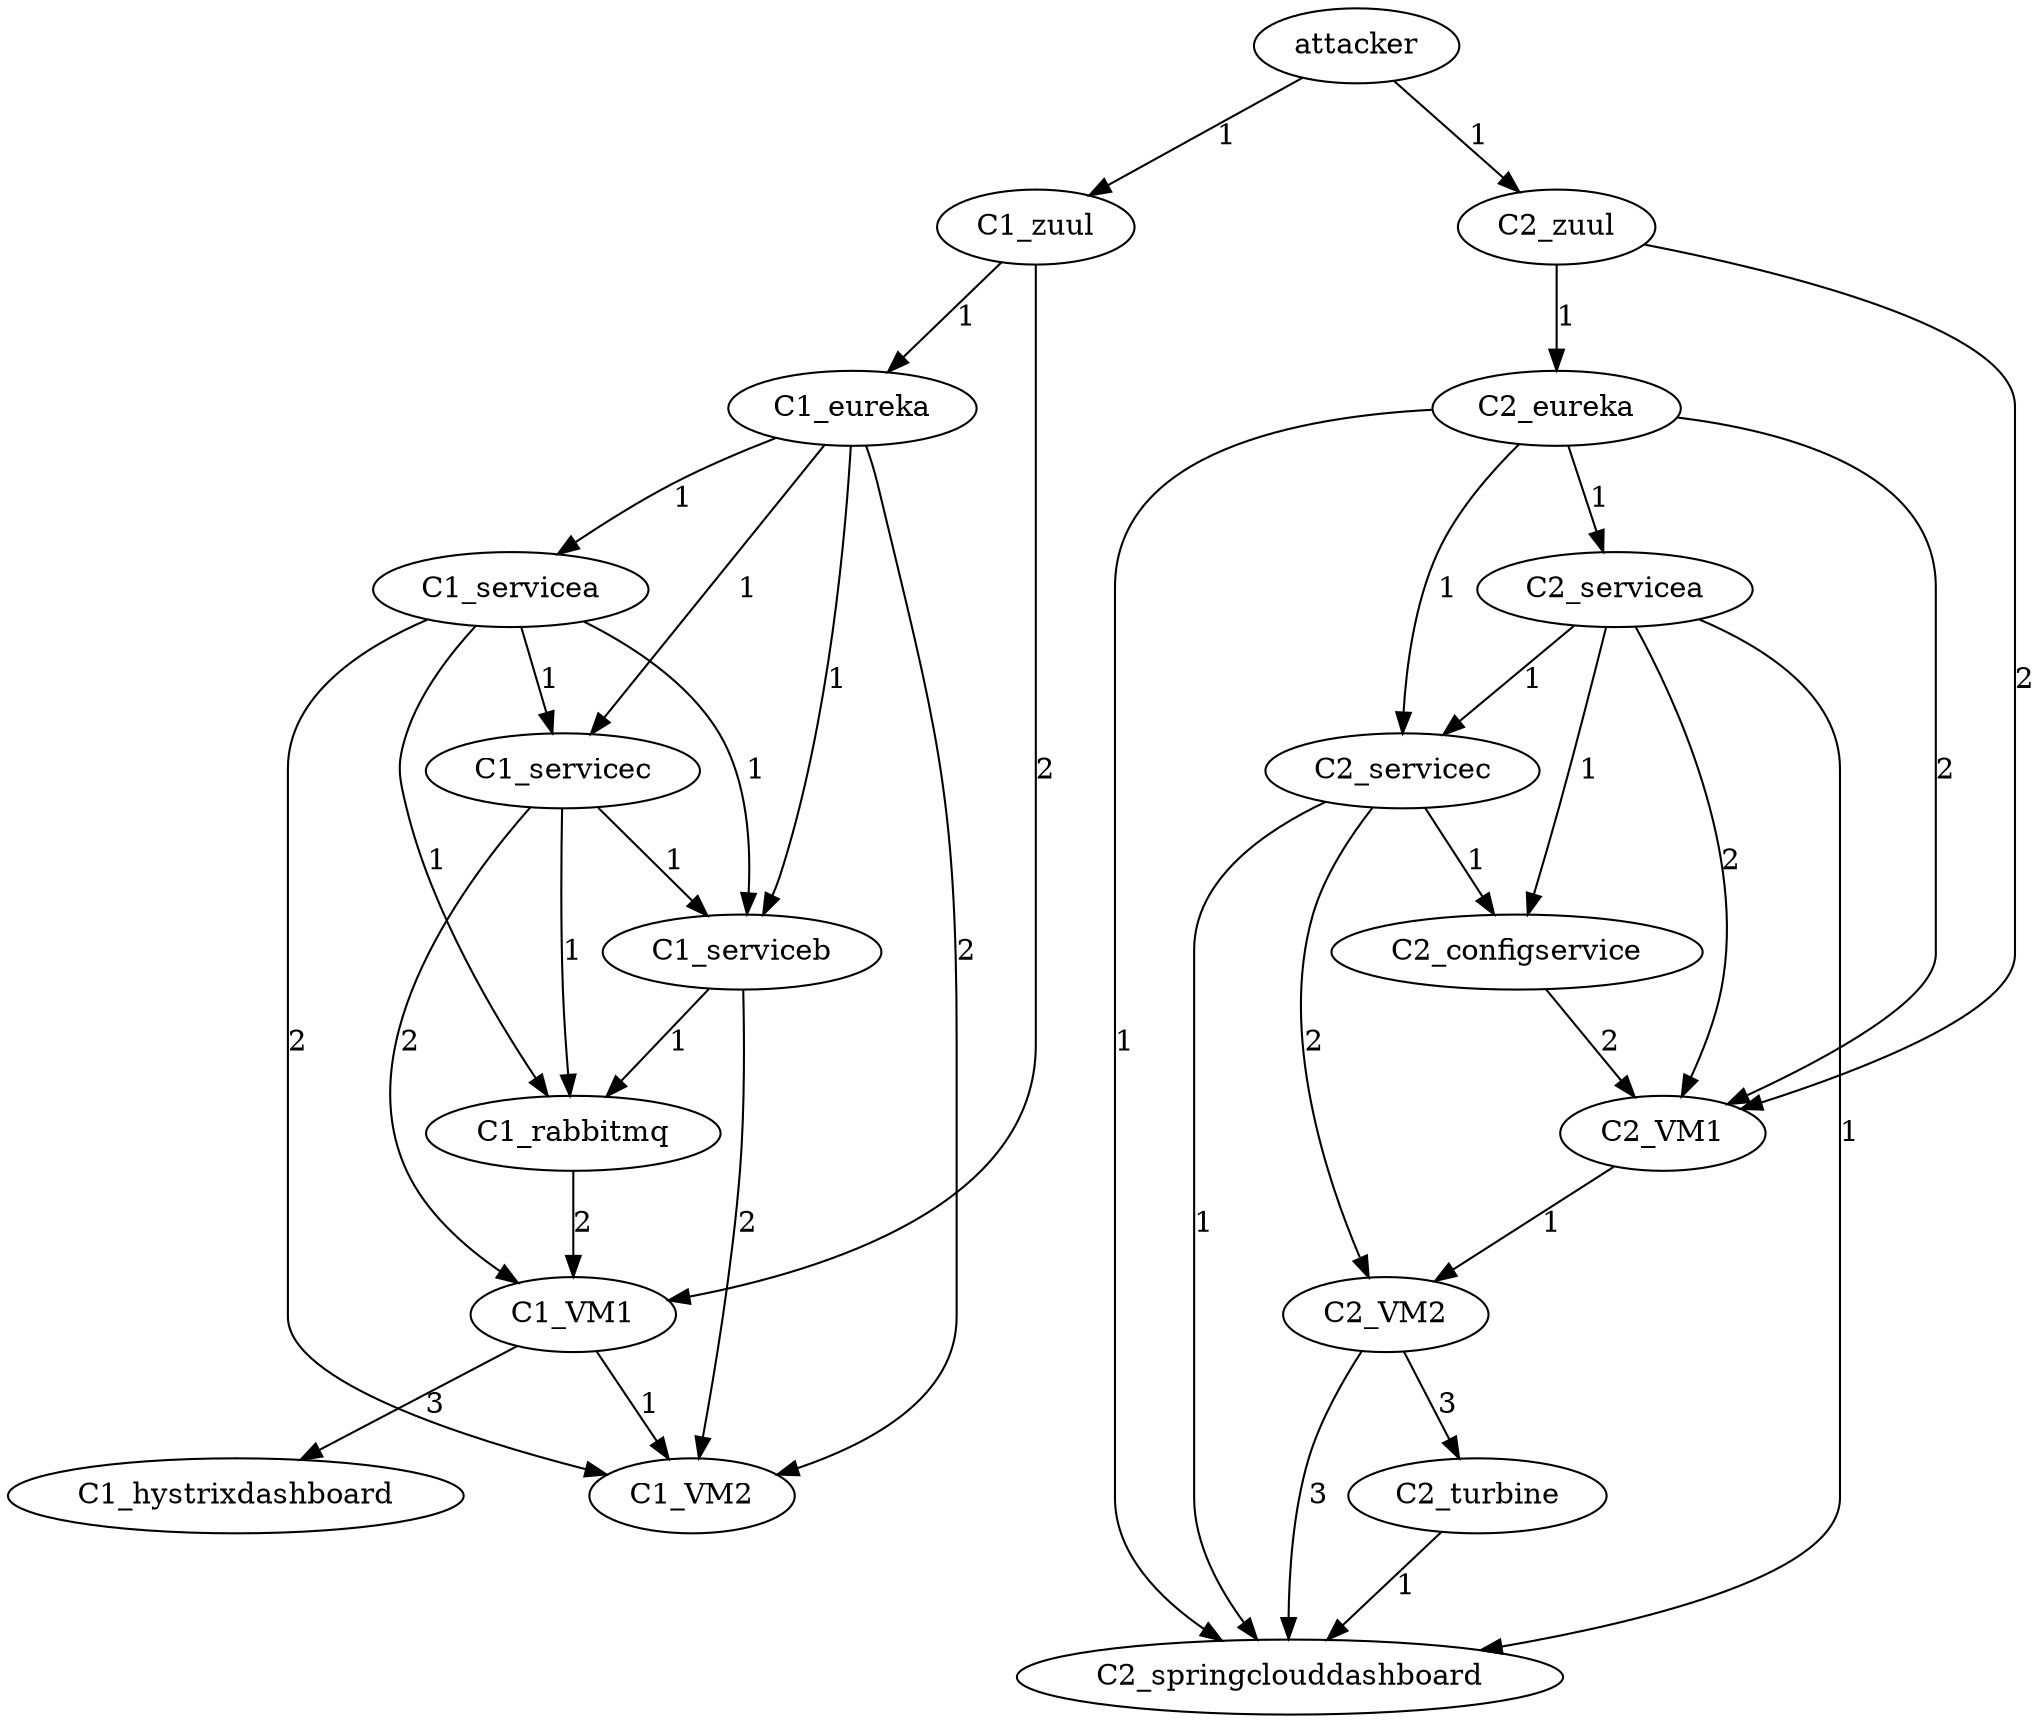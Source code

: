 digraph G {
attacker -> C1_zuul [label=1];
attacker -> C2_zuul [label=1];
C1_servicec -> C1_serviceb [label=1];
C1_servicec -> C1_rabbitmq [label=1];
C1_servicec -> C1_VM1 [label=2];
C1_zuul -> C1_eureka [label=1];
C1_zuul -> C1_VM1 [label=2];
C1_serviceb -> C1_rabbitmq [label=1];
C1_serviceb -> C1_VM2 [label=2];
C1_servicea -> C1_servicec [label=1];
C1_servicea -> C1_serviceb [label=1];
C1_servicea -> C1_rabbitmq [label=1];
C1_servicea -> C1_VM2 [label=2];
C1_eureka -> C1_servicea [label=1];
C1_eureka -> C1_servicec [label=1];
C1_eureka -> C1_serviceb [label=1];
C1_eureka -> C1_VM2 [label=2];
C1_rabbitmq -> C1_VM1 [label=2];
C2_configservice -> C2_VM1 [label=2];
C2_servicec -> C2_configservice [label=1];
C2_servicec -> C2_springclouddashboard [label=1];
C2_servicec -> C2_VM2 [label=2];
C2_zuul -> C2_eureka [label=1];
C2_zuul -> C2_VM1 [label=2];
C2_turbine -> C2_springclouddashboard [label=1];
C2_servicea -> C2_servicec [label=1];
C2_servicea -> C2_springclouddashboard [label=1];
C2_servicea -> C2_configservice [label=1];
C2_servicea -> C2_VM1 [label=2];
C2_eureka -> C2_servicea [label=1];
C2_eureka -> C2_servicec [label=1];
C2_eureka -> C2_springclouddashboard [label=1];
C2_eureka -> C2_VM1 [label=2];
C1_VM1 -> C1_hystrixdashboard [label=3];
C1_VM1 -> C1_VM2 [label=1];
C2_VM1 -> C2_VM2 [label=1];
C2_VM2 -> C2_turbine [label=3];
C2_VM2 -> C2_springclouddashboard [label=3];
}
